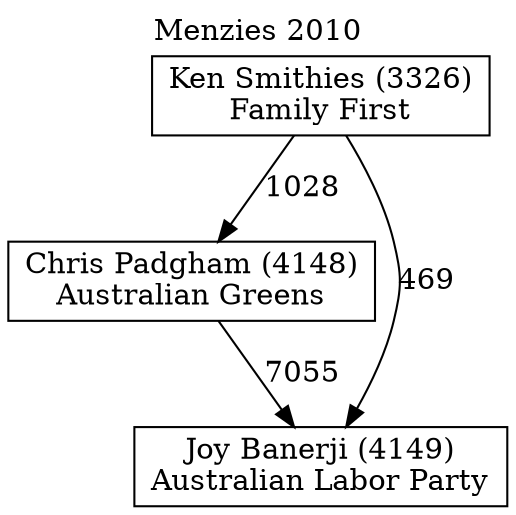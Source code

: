 // House preference flow
digraph "Joy Banerji (4149)_Menzies_2010" {
	graph [label="Menzies 2010" labelloc=t mclimit=10]
	node [shape=box]
	"Chris Padgham (4148)" [label="Chris Padgham (4148)
Australian Greens"]
	"Joy Banerji (4149)" [label="Joy Banerji (4149)
Australian Labor Party"]
	"Ken Smithies (3326)" [label="Ken Smithies (3326)
Family First"]
	"Chris Padgham (4148)" -> "Joy Banerji (4149)" [label=7055]
	"Ken Smithies (3326)" -> "Chris Padgham (4148)" [label=1028]
	"Ken Smithies (3326)" -> "Joy Banerji (4149)" [label=469]
}
